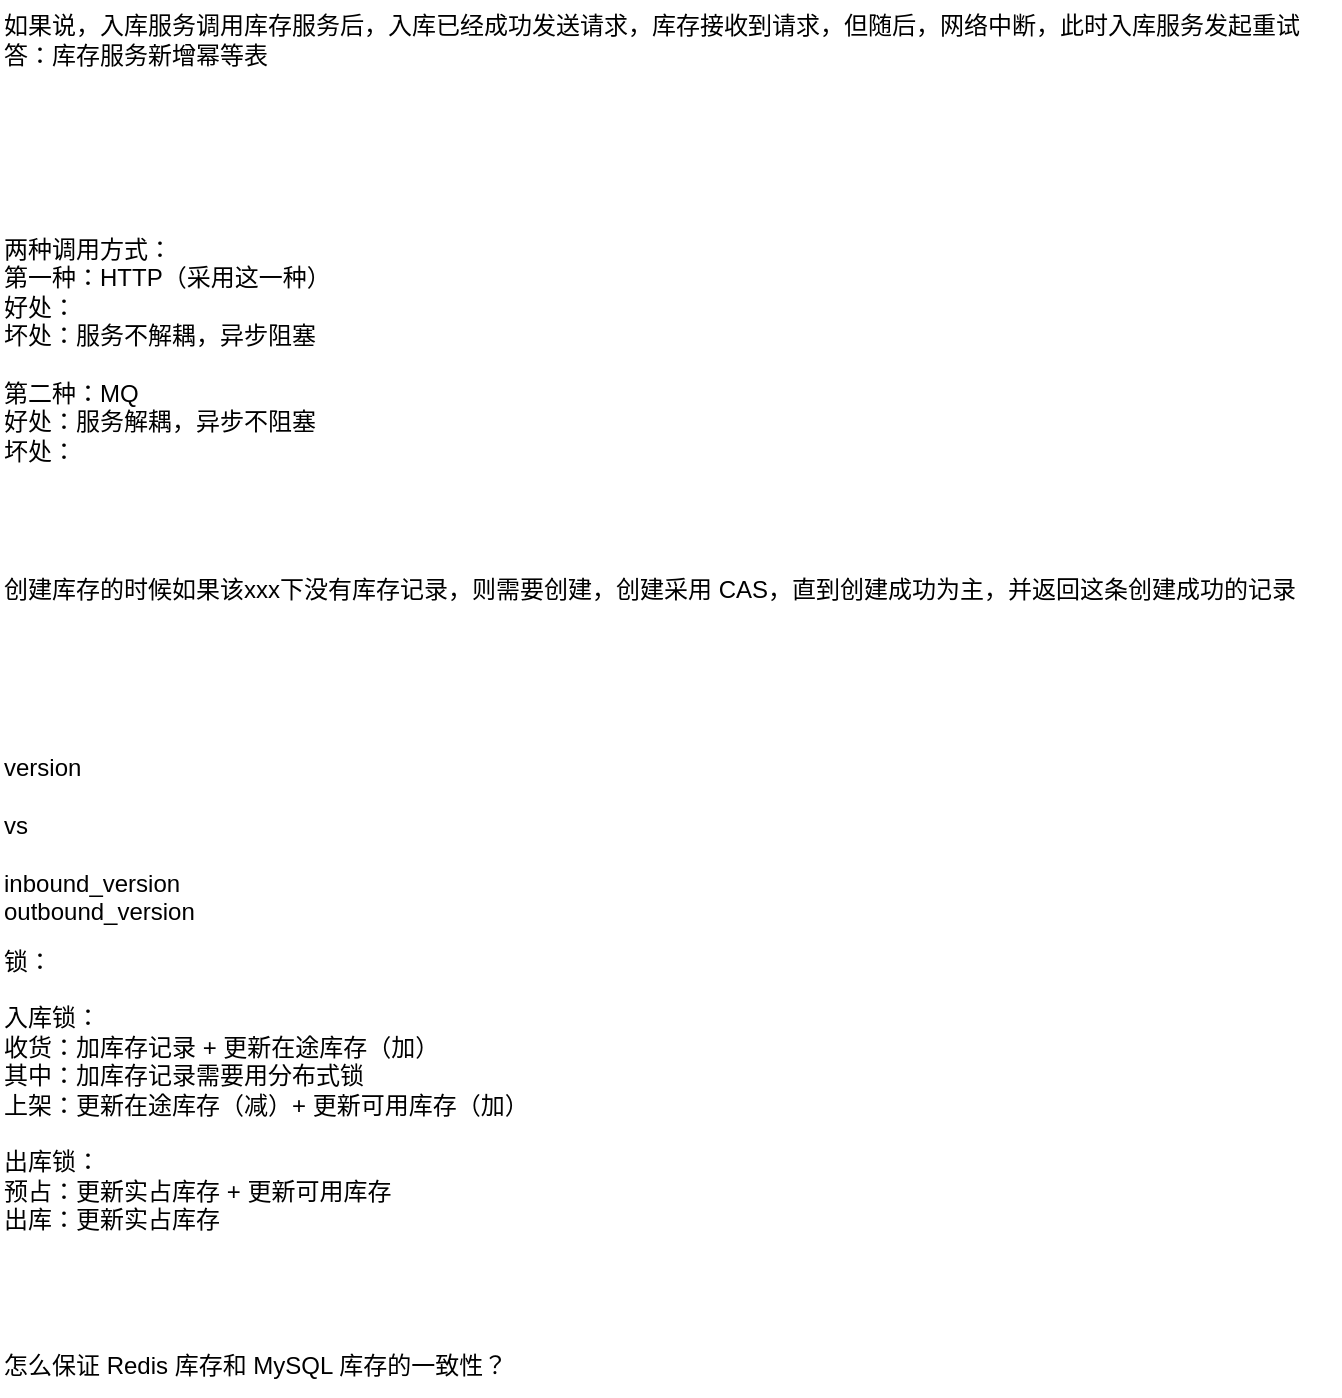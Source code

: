 <mxfile version="28.0.7">
  <diagram name="第 1 页" id="c-BpHQU8_sRfOBIsOLw9">
    <mxGraphModel dx="1426" dy="743" grid="1" gridSize="10" guides="1" tooltips="1" connect="1" arrows="1" fold="1" page="1" pageScale="1" pageWidth="827" pageHeight="1169" math="0" shadow="0">
      <root>
        <mxCell id="0" />
        <mxCell id="1" parent="0" />
        <mxCell id="gQPDTsF6S-w0GrX3g2vf-1" value="如果说，入库服务调用库存服务后，入库已经成功发送请求，库存接收到请求，但随后，网络中断，此时入库服务发起重试&lt;div&gt;答：库存服务新增幂等表&lt;/div&gt;" style="text;html=1;align=left;verticalAlign=middle;resizable=0;points=[];autosize=1;strokeColor=none;fillColor=none;" parent="1" vertex="1">
          <mxGeometry x="79" y="160" width="670" height="40" as="geometry" />
        </mxCell>
        <mxCell id="S3pOVPXhVrXH7qhH_eUo-1" value="两种调用方式：&lt;div&gt;第一种：HTTP（采用这一种）&lt;/div&gt;&lt;div&gt;好处：&lt;/div&gt;&lt;div&gt;坏处：服务不解耦，异步阻塞&lt;/div&gt;&lt;div&gt;&lt;br&gt;&lt;/div&gt;&lt;div&gt;第二种：MQ&lt;/div&gt;&lt;div&gt;好处：服务解耦，异步不阻塞&lt;/div&gt;&lt;div&gt;坏处：&lt;/div&gt;" style="text;html=1;align=left;verticalAlign=middle;resizable=0;points=[];autosize=1;strokeColor=none;fillColor=none;" vertex="1" parent="1">
          <mxGeometry x="79" y="270" width="190" height="130" as="geometry" />
        </mxCell>
        <mxCell id="S3pOVPXhVrXH7qhH_eUo-2" value="创建库存的时候如果该xxx下没有库存记录，则需要创建，创建采用 CAS，直到创建成功为主，并返回这条创建成功的记录" style="text;html=1;align=left;verticalAlign=middle;resizable=0;points=[];autosize=1;strokeColor=none;fillColor=none;" vertex="1" parent="1">
          <mxGeometry x="79" y="440" width="670" height="30" as="geometry" />
        </mxCell>
        <mxCell id="S3pOVPXhVrXH7qhH_eUo-3" value="&lt;div&gt;version&lt;/div&gt;&lt;div&gt;&lt;br&gt;&lt;/div&gt;&lt;div&gt;vs&lt;/div&gt;&lt;div&gt;&lt;br&gt;&lt;/div&gt;inbound_version&lt;div&gt;outbound_version&lt;/div&gt;" style="text;html=1;align=left;verticalAlign=middle;resizable=0;points=[];autosize=1;strokeColor=none;fillColor=none;" vertex="1" parent="1">
          <mxGeometry x="79" y="530" width="120" height="100" as="geometry" />
        </mxCell>
        <mxCell id="S3pOVPXhVrXH7qhH_eUo-4" value="锁：&lt;div&gt;&lt;br&gt;&lt;div&gt;入库锁：&lt;/div&gt;&lt;div&gt;收货：加库存记录 + 更新在途库存（加）&lt;/div&gt;&lt;div&gt;其中：加库存记录需要用分布式锁&lt;/div&gt;&lt;div&gt;上架：&lt;span style=&quot;background-color: transparent; color: light-dark(rgb(0, 0, 0), rgb(255, 255, 255));&quot;&gt;更新在途库存（减）&lt;/span&gt;&lt;span style=&quot;background-color: transparent; color: light-dark(rgb(0, 0, 0), rgb(255, 255, 255));&quot;&gt;+ 更新可用库存（加）&lt;/span&gt;&lt;/div&gt;&lt;div&gt;&lt;br&gt;&lt;/div&gt;&lt;div&gt;出库锁：&lt;/div&gt;&lt;div&gt;预占：更新&lt;span style=&quot;background-color: transparent; color: light-dark(rgb(0, 0, 0), rgb(255, 255, 255));&quot;&gt;实占库存 +&amp;nbsp;&lt;/span&gt;&lt;span style=&quot;background-color: transparent; color: light-dark(rgb(0, 0, 0), rgb(255, 255, 255));&quot;&gt;更新可用库存&lt;/span&gt;&lt;/div&gt;&lt;/div&gt;&lt;div&gt;&lt;span style=&quot;background-color: transparent; color: light-dark(rgb(0, 0, 0), rgb(255, 255, 255));&quot;&gt;出库：&lt;/span&gt;&lt;span style=&quot;background-color: transparent; color: light-dark(rgb(0, 0, 0), rgb(255, 255, 255));&quot;&gt;更新&lt;/span&gt;&lt;span style=&quot;background-color: transparent; color: light-dark(rgb(0, 0, 0), rgb(255, 255, 255));&quot;&gt;实占库存&lt;/span&gt;&lt;/div&gt;" style="text;html=1;align=left;verticalAlign=middle;resizable=0;points=[];autosize=1;strokeColor=none;fillColor=none;" vertex="1" parent="1">
          <mxGeometry x="79" y="625" width="290" height="160" as="geometry" />
        </mxCell>
        <mxCell id="S3pOVPXhVrXH7qhH_eUo-5" value="怎么保证 Redis 库存和 MySQL 库存的一致性？" style="text;html=1;align=left;verticalAlign=middle;resizable=0;points=[];autosize=1;strokeColor=none;fillColor=none;" vertex="1" parent="1">
          <mxGeometry x="79" y="828" width="280" height="30" as="geometry" />
        </mxCell>
      </root>
    </mxGraphModel>
  </diagram>
</mxfile>
